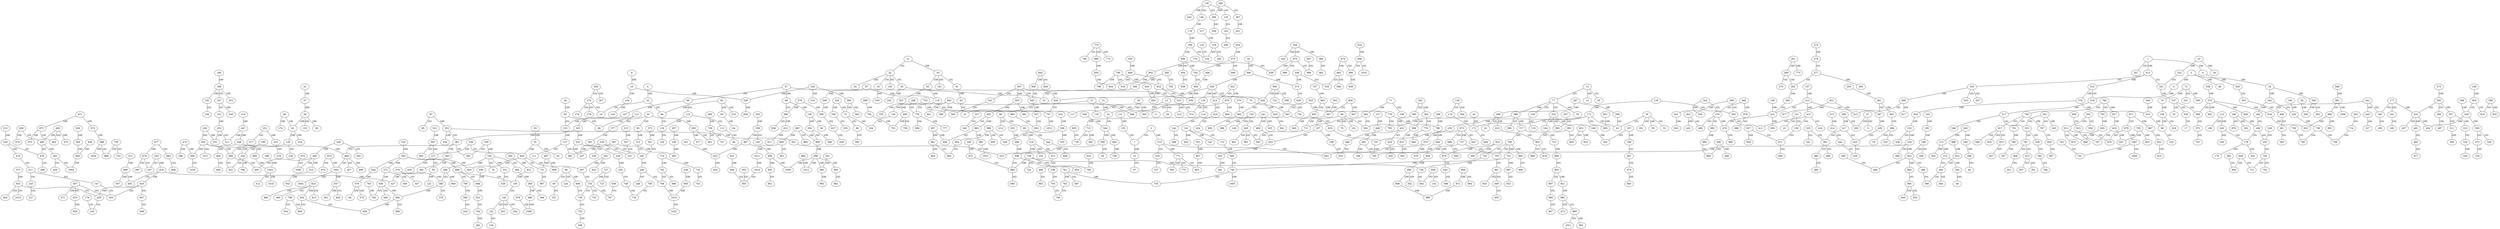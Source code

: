 graph {
    1--513 [label=100];
    1--9 [label=100];
    1--257 [label=101];
    513--514 [label=100];
    513--545 [label=101];
    513--521 [label=101];
    9--265 [label=100];
    514--578 [label=100];
    514--518 [label=101];
    265--393 [label=101];
    3--515 [label=100];
    3--7 [label=101];
    515--771 [label=100];
    515--643 [label=101];
    515--519 [label=101];
    2--66 [label=100];
    2--34 [label=100];
    2--6 [label=100];
    34--290 [label=100];
    34--162 [label=100];
    6--518 [label=100];
    578--834 [label=100];
    578--610 [label=100];
    130--642 [label=100];
    130--129 [label=101];
    130--386 [label=101];
    130--146 [label=102];
    290--294 [label=100];
    290--292 [label=101];
    162--164 [label=100];
    162--226 [label=101];
    10--522 [label=100];
    10--26 [label=100];
    522--521 [label=101];
    518--517 [label=100];
    4--20 [label=100];
    20--19 [label=101];
    20--84 [label=101];
    771--769 [label=100];
    771--803 [label=101];
    771--775 [label=101];
    131--135 [label=100];
    135--7 [label=101];
    67--68 [label=100];
    67--99 [label=101];
    67--75 [label=101];
    68--100 [label=100];
    68--580 [label=101];
    35--39 [label=100];
    35--43 [label=101];
    35--33 [label=101];
    35--291 [label=102];
    7--15 [label=100];
    15--47 [label=101];
    100--36 [label=100];
    100--356 [label=100];
    8--16 [label=100];
    16--528 [label=100];
    16--144 [label=100];
    517--525 [label=101];
    517--549 [label=102];
    261--773 [label=100];
    261--269 [label=100];
    269--285 [label=102];
    269--270 [label=102];
    133--389 [label=100];
    133--645 [label=101];
    133--149 [label=102];
    69--197 [label=100];
    69--101 [label=100];
    69--581 [label=101];
    69--70 [label=102];
    197--198 [label=100];
    197--453 [label=101];
    21--53 [label=100];
    21--22 [label=101];
    53--55 [label=100];
    53--61 [label=101];
    53--181 [label=103];
    13--14 [label=100];
    13--77 [label=101];
    13--45 [label=101];
    262--264 [label=100];
    262--390 [label=102];
    264--776 [label=102];
    38--294 [label=100];
    22--24 [label=100];
    22--150 [label=101];
    22--30 [label=101];
    22--18 [label=101];
    263--295 [label=100];
    263--271 [label=100];
    295--296 [label=100];
    271--303 [label=100];
    271--272 [label=100];
    71--583 [label=100];
    71--199 [label=102];
    583--581 [label=101];
    583--711 [label=101];
    520--584 [label=100];
    520--528 [label=100];
    520--516 [label=102];
    584--582 [label=101];
    584--72 [label=102];
    528--656 [label=100];
    144--143 [label=100];
    521--537 [label=100];
    537--529 [label=101];
    537--569 [label=101];
    537--25 [label=102];
    137--649 [label=100];
    649--681 [label=100];
    73--585 [label=100];
    73--74 [label=100];
    73--201 [label=101];
    74--106 [label=100];
    41--57 [label=100];
    57--58 [label=100];
    106--98 [label=100];
    106--618 [label=101];
    523--779 [label=100];
    523--587 [label=101];
    779--780 [label=100];
    779--783 [label=102];
    139--171 [label=100];
    139--395 [label=101];
    171--235 [label=100];
    171--43 [label=101];
    171--683 [label=101];
    171--172 [label=101];
    75--587 [label=100];
    587--715 [label=100];
    587--619 [label=101];
    524--540 [label=100];
    540--668 [label=100];
    540--604 [label=100];
    540--572 [label=100];
    540--544 [label=100];
    268--780 [label=100];
    780--844 [label=100];
    141--653 [label=100];
    141--142 [label=100];
    141--173 [label=101];
    77--589 [label=100];
    77--333 [label=101];
    77--109 [label=101];
    77--79 [label=101];
    589--581 [label=100];
    589--717 [label=100];
    589--590 [label=101];
    29--93 [label=100];
    93--125 [label=101];
    93--89 [label=102];
    46--174 [label=100];
    46--62 [label=102];
    30--542 [label=100];
    30--32 [label=102];
    272--304 [label=100];
    272--400 [label=101];
    304--48 [label=103];
    273--305 [label=100];
    305--307 [label=100];
    305--433 [label=101];
    305--369 [label=101];
    81--593 [label=100];
    81--89 [label=101];
    81--85 [label=102];
    593--577 [label=100];
    593--601 [label=101];
    274--278 [label=100];
    278--277 [label=101];
    146--178 [label=100];
    178--186 [label=100];
    82--84 [label=100];
    82--210 [label=102];
    82--90 [label=102];
    84--116 [label=101];
    50--306 [label=100];
    50--52 [label=102];
    531--563 [label=100];
    563--691 [label=101];
    563--571 [label=101];
    83--91 [label=100];
    91--603 [label=100];
    91--92 [label=102];
    51--52 [label=100];
    52--564 [label=101];
    532--536 [label=100];
    536--535 [label=100];
    536--534 [label=101];
    148--404 [label=100];
    404--916 [label=101];
    404--436 [label=101];
    277--405 [label=100];
    277--285 [label=101];
    85--213 [label=100];
    213--245 [label=101];
    55--567 [label=100];
    55--119 [label=100];
    86--88 [label=100];
    86--214 [label=103];
    88--216 [label=100];
    88--344 [label=102];
    54--566 [label=100];
    566--630 [label=100];
    566--574 [label=100];
    87--599 [label=100];
    87--119 [label=100];
    599--595 [label=100];
    119--120 [label=100];
    119--117 [label=101];
    567--695 [label=100];
    280--288 [label=100];
    280--792 [label=101];
    288--32 [label=102];
    216--728 [label=100];
    216--472 [label=101];
    216--152 [label=103];
    58--62 [label=100];
    58--60 [label=100];
    58--122 [label=102];
    538--570 [label=100];
    570--562 [label=100];
    570--826 [label=100];
    570--569 [label=101];
    570--634 [label=102];
    90--94 [label=100];
    62--318 [label=100];
    62--126 [label=100];
    539--571 [label=100];
    539--603 [label=101];
    571--59 [label=101];
    571--635 [label=102];
    603--604 [label=100];
    603--731 [label=101];
    603--607 [label=101];
    59--123 [label=100];
    668--666 [label=101];
    668--700 [label=101];
    668--156 [label=101];
    572--636 [label=100];
    572--556 [label=102];
    544--576 [label=100];
    284--412 [label=100];
    412--156 [label=100];
    156--140 [label=101];
    541--543 [label=100];
    541--525 [label=101];
    541--797 [label=101];
    285--286 [label=100];
    286--414 [label=101];
    157--413 [label=100];
    413--415 [label=100];
    413--397 [label=101];
    413--414 [label=101];
    61--63 [label=100];
    63--31 [label=101];
    158--414 [label=100];
    414--926 [label=100];
    414--478 [label=101];
    126--254 [label=100];
    126--128 [label=101];
    576--64 [label=100];
    576--575 [label=100];
    160--672 [label=100];
    672--664 [label=101];
    96--608 [label=100];
    96--95 [label=101];
    96--224 [label=101];
    608--736 [label=101];
    289--417 [label=100];
    289--293 [label=102];
    417--481 [label=101];
    417--425 [label=101];
    97--353 [label=100];
    97--65 [label=101];
    353--321 [label=100];
    353--354 [label=100];
    353--361 [label=101];
    546--610 [label=100];
    610--98 [label=100];
    164--168 [label=101];
    98--102 [label=101];
    163--419 [label=100];
    163--167 [label=101];
    419--435 [label=100];
    419--427 [label=100];
    419--483 [label=101];
    99--107 [label=100];
    99--115 [label=101];
    107--105 [label=100];
    548--564 [label=100];
    564--692 [label=100];
    564--568 [label=100];
    356--360 [label=100];
    356--868 [label=101];
    550--806 [label=100];
    806--822 [label=101];
    806--934 [label=102];
    166--168 [label=100];
    166--678 [label=101];
    166--182 [label=102];
    168--232 [label=101];
    168--176 [label=101];
    551--807 [label=100];
    807--803 [label=100];
    296--40 [label=101];
    552--680 [label=100];
    680--696 [label=100];
    297--299 [label=100];
    297--298 [label=100];
    299--43 [label=101];
    298--810 [label=100];
    298--42 [label=101];
    105--361 [label=100];
    105--233 [label=100];
    361--363 [label=100];
    361--489 [label=101];
    361--362 [label=101];
    233--237 [label=100];
    233--234 [label=101];
    810--802 [label=101];
    555--811 [label=100];
    555--559 [label=101];
    811--809 [label=100];
    811--875 [label=101];
    811--815 [label=101];
    235--747 [label=100];
    173--685 [label=100];
    685--749 [label=101];
    558--574 [label=100];
    558--554 [label=101];
    574--638 [label=101];
    112--240 [label=100];
    112--108 [label=103];
    240--176 [label=101];
    240--256 [label=102];
    307--315 [label=100];
    307--311 [label=102];
    177--433 [label=100];
    177--185 [label=101];
    177--161 [label=102];
    433--401 [label=100];
    433--434 [label=100];
    433--437 [label=102];
    186--698 [label=100];
    186--154 [label=101];
    315--316 [label=101];
    115--116 [label=100];
    115--113 [label=101];
    116--124 [label=101];
    692--756 [label=100];
    568--696 [label=100];
    568--56 [label=102];
    308--436 [label=100];
    436--434 [label=100];
    436--500 [label=100];
    180--188 [label=100];
    188--252 [label=100];
    188--192 [label=100];
    188--187 [label=101];
    630--118 [label=100];
    630--629 [label=100];
    630--614 [label=101];
    630--626 [label=101];
    118--114 [label=101];
    118--117 [label=101];
    118--374 [label=101];
    695--703 [label=100];
    695--759 [label=101];
    120--104 [label=101];
    696--664 [label=101];
    696--952 [label=101];
    313--314 [label=100];
    314--442 [label=101];
    121--125 [label=100];
    121--377 [label=101];
    125--127 [label=100];
    698--702 [label=100];
    698--954 [label=101];
    187--443 [label=100];
    187--191 [label=101];
    636--892 [label=100];
    636--764 [label=101];
    636--640 [label=101];
    316--320 [label=100];
    192--184 [label=101];
    127--383 [label=101];
    127--111 [label=101];
    190--254 [label=100];
    254--766 [label=100];
    254--253 [label=101];
    319--447 [label=100];
    447--511 [label=100];
    447--448 [label=100];
    191--255 [label=100];
    255--251 [label=100];
    255--511 [label=101];
    321--323 [label=101];
    193--195 [label=100];
    195--196 [label=100];
    834--322 [label=100];
    322--324 [label=100];
    322--338 [label=101];
    324--323 [label=100];
    324--452 [label=100];
    324--260 [label=103];
    194--226 [label=100];
    226--738 [label=100];
    579--595 [label=100];
    579--580 [label=100];
    595--627 [label=102];
    580--612 [label=100];
    580--836 [label=101];
    196--200 [label=101];
    196--452 [label=102];
    612--611 [label=100];
    452--964 [label=100];
    452--388 [label=101];
    452--468 [label=101];
    198--454 [label=101];
    328--336 [label=100];
    328--72 [label=102];
    336--335 [label=101];
    330--332 [label=100];
    330--362 [label=101];
    332--331 [label=100];
    332--348 [label=100];
    332--76 [label=101];
    332--364 [label=101];
    715--203 [label=100];
    715--719 [label=103];
    331--329 [label=101];
    348--860 [label=100];
    348--380 [label=101];
    717--709 [label=101];
    717--713 [label=102];
    333--349 [label=100];
    333--334 [label=100];
    333--365 [label=102];
    349--345 [label=100];
    205--461 [label=100];
    461--462 [label=100];
    461--397 [label=101];
    591--623 [label=100];
    591--607 [label=100];
    607--735 [label=101];
    207--239 [label=100];
    239--495 [label=100];
    337--339 [label=100];
    337--345 [label=101];
    339--467 [label=101];
    594--722 [label=100];
    594--626 [label=100];
    594--596 [label=102];
    722--754 [label=103];
    626--625 [label=100];
    626--882 [label=101];
    212--220 [label=100];
    220--219 [label=100];
    220--476 [label=101];
    597--853 [label=100];
    597--629 [label=100];
    597--605 [label=101];
    597--533 [label=101];
    853--981 [label=100];
    853--855 [label=100];
    629--757 [label=101];
    341--469 [label=100];
    341--325 [label=103];
    469--453 [label=101];
    598--854 [label=100];
    598--534 [label=101];
    598--600 [label=102];
    854--862 [label=101];
    342--350 [label=100];
    342--470 [label=101];
    215--247 [label=100];
    247--231 [label=101];
    728--664 [label=100];
    728--726 [label=100];
    728--724 [label=102];
    728--760 [label=102];
    217--218 [label=100];
    218--250 [label=101];
    218--154 [label=102];
    602--606 [label=100];
    602--858 [label=101];
    606--605 [label=101];
    219--211 [label=101];
    605--637 [label=100];
    637--893 [label=102];
    221--223 [label=100];
    221--477 [label=101];
    223--479 [label=101];
    738--706 [label=102];
    738--740 [label=102];
    355--359 [label=100];
    359--487 [label=100];
    359--103 [label=101];
    229--237 [label=100];
    229--245 [label=101];
    229--231 [label=101];
    229--230 [label=101];
    358--870 [label=100];
    358--366 [label=100];
    358--326 [label=102];
    870--838 [label=100];
    870--869 [label=101];
    870--886 [label=102];
    366--382 [label=101];
    487--423 [label=100];
    487--999 [label=100];
    363--491 [label=100];
    234--236 [label=100];
    236--748 [label=101];
    619--747 [label=100];
    747--745 [label=100];
    491--427 [label=100];
    364--368 [label=100];
    368--496 [label=100];
    368--384 [label=102];
    621--877 [label=100];
    621--613 [label=103];
    622--878 [label=100];
    622--614 [label=101];
    878--894 [label=100];
    878--846 [label=101];
    367--495 [label=100];
    367--383 [label=100];
    496--1008 [label=103];
    625--561 [label=101];
    370--882 [label=100];
    882--850 [label=101];
    371--499 [label=100];
    499--483 [label=100];
    499--507 [label=100];
    373--501 [label=100];
    501--245 [label=101];
    245--246 [label=100];
    246--758 [label=101];
    246--248 [label=101];
    375--503 [label=100];
    503--439 [label=101];
    503--1015 [label=101];
    503--504 [label=103];
    632--760 [label=100];
    249--505 [label=100];
    249--251 [label=100];
    505--489 [label=100];
    505--509 [label=100];
    505--506 [label=100];
    505--1017 [label=102];
    379--380 [label=100];
    379--347 [label=101];
    380--892 [label=100];
    380--378 [label=101];
    892--828 [label=100];
    892--890 [label=101];
    385--386 [label=100];
    385--387 [label=101];
    386--258 [label=102];
    387--451 [label=100];
    390--422 [label=100];
    390--398 [label=101];
    422--486 [label=100];
    422--418 [label=101];
    681--745 [label=101];
    681--169 [label=102];
    650--666 [label=100];
    666--922 [label=100];
    651--683 [label=100];
    397--429 [label=100];
    429--425 [label=101];
    654--670 [label=100];
    670--702 [label=100];
    670--669 [label=101];
    398--910 [label=100];
    910--942 [label=103];
    399--431 [label=100];
    399--395 [label=101];
    431--943 [label=104];
    401--465 [label=101];
    402--410 [label=100];
    402--406 [label=101];
    407--471 [label=100];
    407--403 [label=101];
    407--919 [label=101];
    664--660 [label=101];
    665--729 [label=100];
    729--601 [label=101];
    729--721 [label=102];
    922--794 [label=101];
    667--731 [label=100];
    667--699 [label=100];
    731--987 [label=101];
    415--411 [label=101];
    415--416 [label=101];
    415--159 [label=101];
    702--958 [label=101];
    673--737 [label=100];
    673--675 [label=100];
    673--641 [label=101];
    673--689 [label=101];
    737--745 [label=100];
    737--705 [label=101];
    675--676 [label=100];
    675--643 [label=101];
    674--682 [label=100];
    674--690 [label=101];
    682--554 [label=101];
    682--686 [label=102];
    435--439 [label=100];
    435--403 [label=101];
    435--947 [label=101];
    677--679 [label=100];
    677--693 [label=101];
    679--167 [label=101];
    679--687 [label=102];
    421--423 [label=100];
    423--424 [label=100];
    486--454 [label=101];
    430--494 [label=100];
    430--302 [label=101];
    494--510 [label=100];
    494--493 [label=102];
    494--1006 [label=102];
    688--704 [label=100];
    704--703 [label=100];
    439--183 [label=101];
    500--372 [label=101];
    500--244 [label=101];
    438--950 [label=100];
    950--1014 [label=100];
    441--445 [label=100];
    441--185 [label=101];
    441--409 [label=101];
    445--317 [label=102];
    700--956 [label=100];
    956--444 [label=101];
    446--958 [label=100];
    958--830 [label=100];
    448--960 [label=100];
    448--440 [label=102];
    960--1024 [label=100];
    707--963 [label=100];
    963--967 [label=100];
    963--835 [label=102];
    964--900 [label=101];
    709--965 [label=100];
    709--741 [label=100];
    709--705 [label=101];
    709--725 [label=101];
    965--966 [label=101];
    741--997 [label=100];
    741--749 [label=100];
    453--455 [label=100];
    455--391 [label=103];
    710--742 [label=100];
    710--718 [label=100];
    742--998 [label=101];
    742--758 [label=101];
    718--734 [label=101];
    456--488 [label=100];
    456--968 [label=102];
    713--969 [label=100];
    969--905 [label=101];
    458--970 [label=100];
    458--460 [label=101];
    459--475 [label=100];
    459--460 [label=100];
    459--463 [label=102];
    460--492 [label=100];
    460--476 [label=101];
    492--428 [label=101];
    492--1004 [label=101];
    462--206 [label=103];
    466--978 [label=100];
    466--470 [label=101];
    978--980 [label=101];
    725--726 [label=100];
    726--662 [label=101];
    470--478 [label=100];
    470--406 [label=101];
    470--982 [label=101];
    478--990 [label=103];
    727--735 [label=100];
    727--723 [label=102];
    735--736 [label=101];
    735--733 [label=102];
    735--767 [label=102];
    474--506 [label=100];
    474--346 [label=102];
    506--1018 [label=101];
    477--509 [label=100];
    509--253 [label=101];
    509--493 [label=102];
    997--933 [label=101];
    749--1005 [label=100];
    749--765 [label=101];
    999--935 [label=100];
    999--1000 [label=100];
    489--457 [label=101];
    489--1001 [label=101];
    489--490 [label=103];
    510--502 [label=100];
    753--757 [label=100];
    753--755 [label=100];
    757--1013 [label=102];
    758--1014 [label=100];
    1014--1022 [label=101];
    761--765 [label=100];
    761--762 [label=100];
    761--697 [label=101];
    762--746 [label=101];
    763--764 [label=100];
    768--1024 [label=100];
    1024--1016 [label=100];
    1024--512 [label=101];
    770--898 [label=100];
    770--786 [label=101];
    770--772 [label=103];
    898--930 [label=100];
    774--902 [label=100];
    774--838 [label=101];
    902--918 [label=100];
    776--840 [label=100];
    844--876 [label=100];
    844--848 [label=100];
    785--817 [label=100];
    785--793 [label=101];
    785--789 [label=101];
    817--819 [label=100];
    788--852 [label=100];
    788--916 [label=101];
    789--797 [label=100];
    789--917 [label=101];
    789--791 [label=101];
    797--829 [label=101];
    790--822 [label=100];
    790--798 [label=100];
    790--918 [label=101];
    822--830 [label=100];
    822--824 [label=100];
    822--310 [label=101];
    791--799 [label=100];
    799--287 [label=102];
    793--825 [label=100];
    825--809 [label=100];
    795--923 [label=100];
    795--827 [label=102];
    808--872 [label=100];
    808--804 [label=101];
    872--888 [label=100];
    812--876 [label=100];
    812--300 [label=102];
    876--620 [label=102];
    816--880 [label=100];
    816--832 [label=100];
    816--560 [label=101];
    816--814 [label=102];
    832--800 [label=101];
    832--828 [label=101];
    819--827 [label=100];
    819--787 [label=102];
    820--824 [label=100];
    821--823 [label=100];
    821--805 [label=101];
    831--959 [label=100];
    959--955 [label=101];
    835--843 [label=100];
    839--847 [label=100];
    839--967 [label=101];
    842--846 [label=100];
    842--778 [label=101];
    842--586 [label=102];
    842--841 [label=104];
    848--864 [label=100];
    864--896 [label=100];
    864--352 [label=103];
    849--881 [label=100];
    881--1009 [label=100];
    881--889 [label=101];
    855--863 [label=100];
    855--343 [label=101];
    863--895 [label=100];
    863--859 [label=101];
    857--861 [label=100];
    857--859 [label=100];
    861--862 [label=101];
    861--845 [label=102];
    895--1023 [label=100];
    896--888 [label=100];
    867--883 [label=100];
    867--868 [label=100];
    867--865 [label=101];
    883--1011 [label=100];
    883--851 [label=101];
    868--996 [label=100];
    996--994 [label=100];
    996--995 [label=100];
    996--1012 [label=100];
    996--1000 [label=100];
    871--887 [label=100];
    871--879 [label=103];
    887--631 [label=102];
    873--1001 [label=100];
    873--874 [label=102];
    1001--937 [label=100];
    1001--1002 [label=102];
    879--1007 [label=100];
    879--875 [label=101];
    1007--1003 [label=101];
    1007--751 [label=102];
    1011--1019 [label=100];
    884--1012 [label=100];
    889--891 [label=100];
    889--633 [label=102];
    930--934 [label=100];
    903--967 [label=100];
    967--711 [label=102];
    905--921 [label=100];
    905--897 [label=102];
    921--985 [label=100];
    908--912 [label=100];
    912--400 [label=102];
    914--946 [label=100];
    946--690 [label=101];
    946--1010 [label=101];
    919--920 [label=100];
    985--989 [label=101];
    985--473 [label=102];
    927--928 [label=100];
    927--671 [label=101];
    931--995 [label=100];
    995--993 [label=100];
    935--951 [label=101];
    936--944 [label=100];
    944--940 [label=100];
    937--941 [label=100];
    937--929 [label=101];
    939--940 [label=100];
    940--1004 [label=100];
    971--975 [label=100];
    971--972 [label=100];
    975--973 [label=100];
    975--463 [label=102];
    972--988 [label=100];
    988--1020 [label=100];
    988--986 [label=101];
    982--984 [label=100];
    984--968 [label=101];
    994--962 [label=102];
    1019--955 [label=101];
    176--432 [label=102];
    176--175 [label=103];
    369--497 [label=102];
    72--104 [label=101];
    72--80 [label=101];
    185--189 [label=101];
    113--49 [label=101];
    80--592 [label=103];
    114--242 [label=101];
    242--498 [label=101];
    179--183 [label=101];
    310--374 [label=101];
    310--312 [label=104];
    393--409 [label=101];
    545--609 [label=102];
    545--553 [label=102];
    545--547 [label=102];
    569--573 [label=101];
    573--701 [label=101];
    377--381 [label=102];
    519--527 [label=101];
    442--426 [label=101];
    266--778 [label=101];
    778--777 [label=102];
    778--906 [label=104];
    138--170 [label=101];
    138--394 [label=103];
    170--172 [label=102];
    259--275 [label=101];
    259--267 [label=102];
    275--19 [label=101];
    275--279 [label=101];
    275--276 [label=101];
    395--411 [label=101];
    27--31 [label=101];
    27--11 [label=102];
    27--155 [label=103];
    140--652 [label=103];
    140--204 [label=103];
    140--132 [label=103];
    44--172 [label=101];
    172--684 [label=101];
    711--647 [label=101];
    327--343 [label=101];
    525--781 [label=101];
    525--526 [label=102];
    781--909 [label=101];
    781--813 [label=101];
    202--714 [label=101];
    714--706 [label=102];
    206--222 [label=101];
    206--78 [label=103];
    109--110 [label=102];
    526--782 [label=101];
    782--784 [label=101];
    467--979 [label=102];
    211--243 [label=101];
    211--147 [label=101];
    243--227 [label=102];
    340--468 [label=101];
    472--480 [label=101];
    400--396 [label=101];
    400--464 [label=102];
    129--145 [label=101];
    145--209 [label=101];
    476--508 [label=101];
    736--720 [label=101];
    609--613 [label=101];
    609--617 [label=104];
    529--17 [label=101];
    225--481 [label=101];
    225--241 [label=101];
    481--485 [label=101];
    481--482 [label=101];
    228--232 [label=101];
    232--744 [label=101];
    357--365 [label=101];
    614--616 [label=102];
    744--712 [label=101];
    744--752 [label=101];
    132--136 [label=101];
    748--716 [label=102];
    238--750 [label=101];
    750--746 [label=101];
    147--403 [label=101];
    372--376 [label=102];
    639--767 [label=101];
    533--565 [label=101];
    388--396 [label=101];
    645--901 [label=101];
    645--661 [label=101];
    645--647 [label=101];
    646--662 [label=101];
    646--134 [label=101];
    648--712 [label=101];
    648--904 [label=102];
    392--904 [label=101];
    409--281 [label=101];
    655--719 [label=101];
    465--977 [label=102];
    659--915 [label=101];
    915--787 [label=101];
    151--159 [label=101];
    151--23 [label=101];
    159--671 [label=101];
    671--663 [label=102];
    689--945 [label=101];
    425--426 [label=101];
    690--658 [label=103];
    418--420 [label=102];
    693--694 [label=102];
    281--283 [label=101];
    947--948 [label=101];
    153--154 [label=101];
    954--938 [label=101];
    705--961 [label=101];
    961--449 [label=101];
    961--833 [label=102];
    449--450 [label=101];
    708--716 [label=101];
    720--208 [label=103];
    480--992 [label=101];
    730--732 [label=101];
    730--986 [label=102];
    482--484 [label=102];
    739--740 [label=101];
    743--751 [label=101];
    95--351 [label=101];
    909--911 [label=101];
    813--557 [label=101];
    813--301 [label=102];
    917--913 [label=101];
    917--949 [label=102];
    917--925 [label=102];
    794--282 [label=102];
    796--924 [label=101];
    796--800 [label=101];
    829--957 [label=101];
    801--805 [label=101];
    801--802 [label=101];
    802--866 [label=101];
    802--818 [label=101];
    18--530 [label=101];
    837--869 [label=101];
    885--893 [label=101];
    897--899 [label=101];
    899--907 [label=103];
    900--932 [label=102];
    900--644 [label=103];
    913--657 [label=103];
    953--955 [label=101];
    974--1006 [label=101];
    989--1021 [label=101];
    989--991 [label=102];
    634--633 [label=102];
    616--624 [label=102];
    440--408 [label=102];
    620--588 [label=102];
    37--293 [label=102];
    37--5 [label=102];
    979--983 [label=102];
    627--628 [label=102];
    631--615 [label=103];
    12--28 [label=102];
    12--11 [label=103];
    311--309 [label=102];
    161--165 [label=102];
    976--1008 [label=102];
    344--856 [label=103];
}